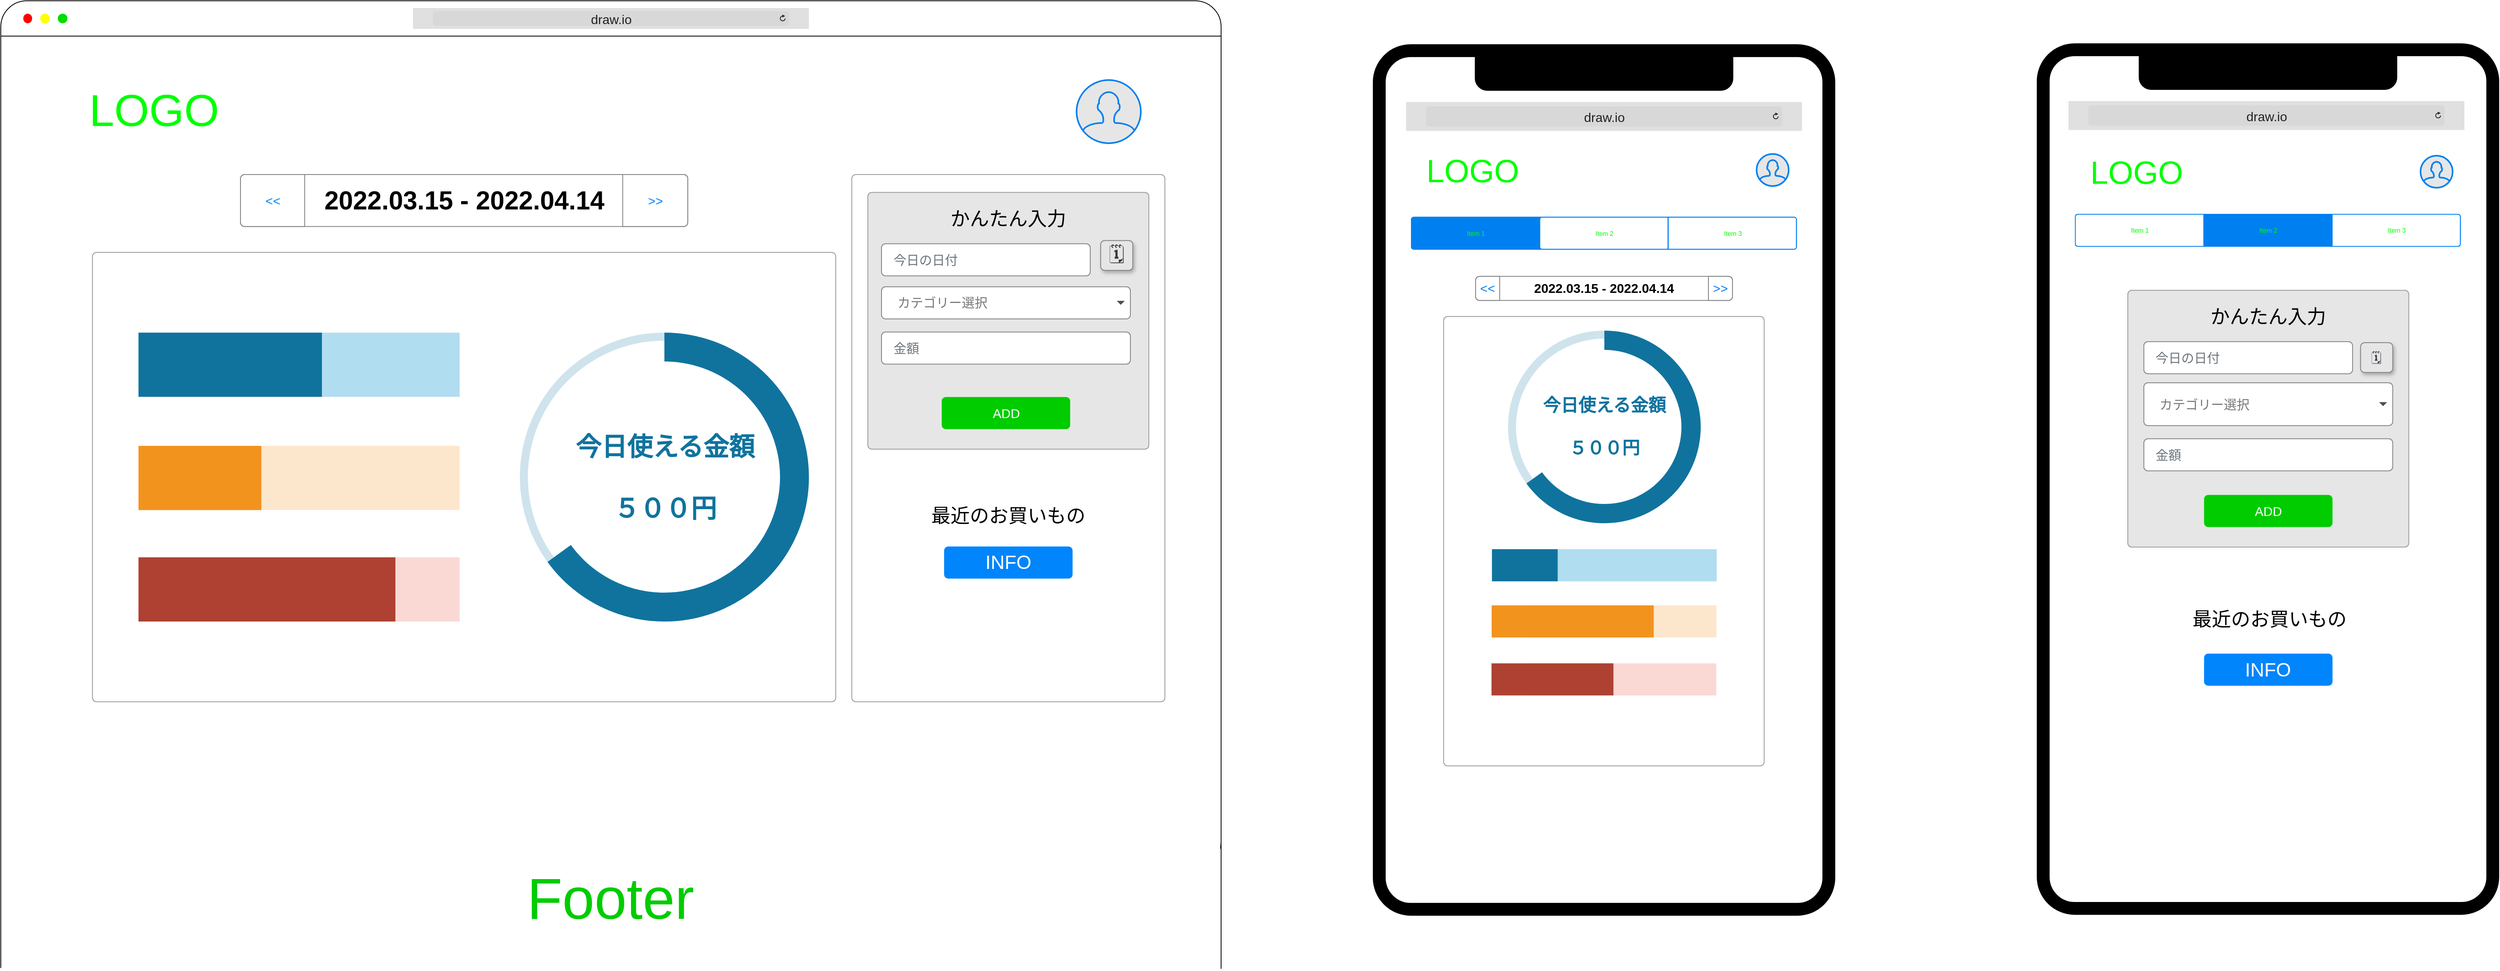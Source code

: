 <mxfile>
    <diagram id="RbM_i0EJbGHSK3NYgyE7" name="ページ1">
        <mxGraphModel dx="6961" dy="2693" grid="1" gridSize="10" guides="1" tooltips="1" connect="1" arrows="1" fold="1" page="1" pageScale="1" pageWidth="827" pageHeight="1169" math="0" shadow="0">
            <root>
                <mxCell id="0"/>
                <mxCell id="1" parent="0"/>
                <mxCell id="659" value="" style="rounded=1;whiteSpace=wrap;html=1;arcSize=7;fontColor=default;strokeWidth=16;" parent="1" vertex="1">
                    <mxGeometry x="164" y="211" width="560" height="1070" as="geometry"/>
                </mxCell>
                <mxCell id="2" value="80" style="rounded=1;whiteSpace=wrap;html=1;arcSize=3;fontColor=default;" parent="1" vertex="1">
                    <mxGeometry x="-2380" y="150" width="1520" height="1080" as="geometry"/>
                </mxCell>
                <mxCell id="3" value="" style="line;strokeWidth=1;html=1;strokeColor=#000000;rounded=1;" parent="1" vertex="1">
                    <mxGeometry x="-2380" y="189" width="1520" height="10" as="geometry"/>
                </mxCell>
                <mxCell id="4" value="" style="verticalLabelPosition=bottom;labelBackgroundColor=default;verticalAlign=top;shadow=0;dashed=0;strokeWidth=2;shape=mxgraph.ios7.misc.add;fillColor=#00DD00;strokeColor=none;sketch=0;fontColor=default;html=1;rounded=1;" parent="1" vertex="1">
                    <mxGeometry x="-2309" y="166" width="12" height="12" as="geometry"/>
                </mxCell>
                <mxCell id="5" value="" style="html=1;verticalLabelPosition=bottom;labelBackgroundColor=#ffffff;verticalAlign=top;shadow=0;dashed=0;strokeWidth=2;shape=mxgraph.ios7.misc.delete;fillColor=#ff0000;strokeColor=none;sketch=0;rounded=1;" parent="1" vertex="1">
                    <mxGeometry x="-2352" y="166" width="11" height="12" as="geometry"/>
                </mxCell>
                <mxCell id="6" value="" style="html=1;verticalLabelPosition=bottom;labelBackgroundColor=#ffffff;verticalAlign=top;shadow=0;dashed=0;strokeWidth=2;shape=mxgraph.ios7.misc.delete;fillColor=#FFFF00;strokeColor=none;sketch=0;rounded=1;" parent="1" vertex="1">
                    <mxGeometry x="-2331" y="166" width="12" height="12" as="geometry"/>
                </mxCell>
                <mxCell id="7" value="&lt;font style=&quot;font-size: 16px&quot;&gt;draw.io&lt;/font&gt;" style="html=1;strokeWidth=1;shadow=0;dashed=0;shape=mxgraph.ios7ui.url;fillColor=#e0e0e0;strokeColor=#c0c0c0;buttonText=;strokeColor2=#222222;fontColor=#222222;fontSize=8;spacingTop=2;align=center;rounded=1;" parent="1" vertex="1">
                    <mxGeometry x="-1866.56" y="159" width="493.13" height="26" as="geometry"/>
                </mxCell>
                <mxCell id="8" value="" style="rounded=1;whiteSpace=wrap;html=1;arcSize=7;fontColor=default;strokeWidth=16;" parent="1" vertex="1">
                    <mxGeometry x="-663" y="212.12" width="560" height="1070" as="geometry"/>
                </mxCell>
                <mxCell id="9" value="" style="rounded=1;whiteSpace=wrap;html=1;shadow=0;fontSize=27;fontColor=#FFFFFF;strokeColor=#000000;strokeWidth=2;fillColor=#000000;gradientColor=none;arcSize=27;" parent="1" vertex="1">
                    <mxGeometry x="-543" y="207.12" width="320" height="54" as="geometry"/>
                </mxCell>
                <mxCell id="10" value="&lt;font style=&quot;font-size: 16px&quot;&gt;draw.io&lt;/font&gt;" style="html=1;strokeWidth=1;shadow=0;dashed=0;shape=mxgraph.ios7ui.url;fillColor=#e0e0e0;strokeColor=#c0c0c0;buttonText=;strokeColor2=#222222;fontColor=#222222;fontSize=8;spacingTop=2;align=center;rounded=1;" parent="1" vertex="1">
                    <mxGeometry x="-629.56" y="276.12" width="493.13" height="36" as="geometry"/>
                </mxCell>
                <mxCell id="70" value="&lt;font style=&quot;font-size: 56px;&quot;&gt;LOGO&lt;/font&gt;" style="html=1;shadow=0;dashed=0;shape=mxgraph.bootstrap.rrect;rSize=5;strokeColor=#FFFFFF;strokeWidth=3;fillColor=none;fontColor=#00FF00;whiteSpace=wrap;align=center;verticalAlign=middle;spacingLeft=0;fontStyle=0;fontSize=56;spacing=5;rounded=1;" parent="1" vertex="1">
                    <mxGeometry x="-2309" y="245" width="240" height="82.5" as="geometry"/>
                </mxCell>
                <mxCell id="105" value="" style="html=1;verticalLabelPosition=bottom;align=center;labelBackgroundColor=#ffffff;verticalAlign=top;strokeWidth=2;strokeColor=#0080F0;shadow=0;dashed=0;shape=mxgraph.ios7.icons.user;fontColor=#00FF00;fillColor=#E6E6E6;" parent="1" vertex="1">
                    <mxGeometry x="-1040.01" y="248.75" width="80" height="78.75" as="geometry"/>
                </mxCell>
                <mxCell id="137" value="" style="html=1;shadow=0;dashed=0;shape=mxgraph.bootstrap.rrect;rSize=5;fillColor=#ffffff;strokeColor=#999999;" parent="1" vertex="1">
                    <mxGeometry x="-582.81" y="543.37" width="399.25" height="560" as="geometry"/>
                </mxCell>
                <mxCell id="143" value="" style="html=1;verticalLabelPosition=bottom;align=center;labelBackgroundColor=#ffffff;verticalAlign=top;strokeWidth=2;strokeColor=#0080F0;shadow=0;dashed=0;shape=mxgraph.ios7.icons.user;fontColor=#00FF00;fillColor=#E6E6E6;" parent="1" vertex="1">
                    <mxGeometry x="-193" y="340.87" width="40" height="40" as="geometry"/>
                </mxCell>
                <mxCell id="144" value="&lt;font style=&quot;font-size: 40px&quot;&gt;LOGO&lt;/font&gt;" style="html=1;shadow=0;dashed=0;shape=mxgraph.bootstrap.rrect;rSize=5;strokeColor=#FFFFFF;strokeWidth=3;fillColor=none;fontColor=#00FF00;whiteSpace=wrap;align=center;verticalAlign=middle;spacingLeft=0;fontStyle=0;fontSize=16;spacing=5;rounded=1;" parent="1" vertex="1">
                    <mxGeometry x="-631.5" y="318.37" width="168.5" height="85" as="geometry"/>
                </mxCell>
                <mxCell id="145" value="" style="html=1;shadow=0;dashed=0;shape=mxgraph.bootstrap.rrect;rSize=5;fillColor=#ffffff;strokeColor=#999999;" parent="1" vertex="1">
                    <mxGeometry x="-1320" y="366.5" width="390" height="657" as="geometry"/>
                </mxCell>
                <mxCell id="170" value="&lt;span style=&quot;color: rgb(0, 0, 0); font-weight: 700; font-size: 16px;&quot;&gt;2022.03.15 - 2022.04.14&lt;/span&gt;" style="html=1;shadow=0;dashed=0;shape=mxgraph.bootstrap.rrect;rSize=5;strokeColor=#808080;html=1;whiteSpace=wrap;fillColor=#ffffff;fontColor=#0085FC;labelBackgroundColor=none;fontSize=16;" parent="1" vertex="1">
                    <mxGeometry x="-543" y="493.37" width="320" height="30" as="geometry"/>
                </mxCell>
                <mxCell id="171" value="&amp;lt;&amp;lt;" style="strokeColor=inherit;fillColor=inherit;gradientColor=inherit;fontColor=inherit;html=1;shadow=0;dashed=0;shape=mxgraph.bootstrap.leftButton;rSize=5;perimeter=none;whiteSpace=wrap;resizeHeight=1;fontSize=16;labelBackgroundColor=none;" parent="170" vertex="1">
                    <mxGeometry width="30" height="30" relative="1" as="geometry"/>
                </mxCell>
                <mxCell id="175" value="&amp;gt;&amp;gt;" style="strokeColor=inherit;fillColor=inherit;gradientColor=inherit;fontColor=inherit;html=1;shadow=0;dashed=0;shape=mxgraph.bootstrap.rightButton;rSize=5;perimeter=none;whiteSpace=wrap;resizeHeight=1;fontSize=16;labelBackgroundColor=none;" parent="170" vertex="1">
                    <mxGeometry x="1" width="30" height="30" relative="1" as="geometry">
                        <mxPoint x="-30" as="offset"/>
                    </mxGeometry>
                </mxCell>
                <mxCell id="176" value="" style="verticalLabelPosition=bottom;verticalAlign=top;html=1;shape=mxgraph.basic.donut;dx=10;strokeColor=none;fillColor=#10739E;fontSize=10;align=center;fillOpacity=20;shadow=0;labelBackgroundColor=none;fontColor=#000000;" parent="1" vertex="1">
                    <mxGeometry x="-502.62" y="561.02" width="240" height="240" as="geometry"/>
                </mxCell>
                <mxCell id="177" value="今日使える金額&lt;br&gt;&lt;br&gt;５００円" style="verticalLabelPosition=middle;verticalAlign=middle;html=1;shape=mxgraph.basic.partConcEllipse;startAngle=0;endAngle=0.65;arcWidth=0.2;strokeColor=none;fillColor=#10739E;fontSize=22;fontColor=#10739E;align=center;fontStyle=1;shadow=0;labelBackgroundColor=none;" parent="176" vertex="1">
                    <mxGeometry width="240" height="240.0" as="geometry"/>
                </mxCell>
                <mxCell id="179" value="" style="whiteSpace=wrap;html=1;fixedSize=1;size=10;fillColor=#B1DDF0;strokeColor=none;shadow=0;labelBackgroundColor=none;fontSize=16;fontColor=#000000;" parent="1" vertex="1">
                    <mxGeometry x="-522.62" y="833.37" width="280" height="40" as="geometry"/>
                </mxCell>
                <mxCell id="180" value="" style="whiteSpace=wrap;html=1;fixedSize=1;size=10;fillColor=#10739E;strokeColor=none;shadow=0;labelBackgroundColor=none;fontSize=16;fontColor=#000000;" parent="1" vertex="1">
                    <mxGeometry x="-522.62" y="833.37" width="81.88" height="40" as="geometry"/>
                </mxCell>
                <mxCell id="182" value="" style="whiteSpace=wrap;html=1;fixedSize=1;size=10;fillColor=#FCE7CD;strokeColor=none;shadow=0;labelBackgroundColor=none;fontSize=16;fontColor=#000000;" parent="1" vertex="1">
                    <mxGeometry x="-474.12" y="903.37" width="231.12" height="40" as="geometry"/>
                </mxCell>
                <mxCell id="183" value="" style="whiteSpace=wrap;html=1;fixedSize=1;size=10;fillColor=#F2931E;strokeColor=none;shadow=0;labelBackgroundColor=none;fontSize=16;fontColor=#000000;" parent="1" vertex="1">
                    <mxGeometry x="-523" y="903.37" width="201.88" height="40" as="geometry"/>
                </mxCell>
                <mxCell id="185" value="" style="whiteSpace=wrap;html=1;fixedSize=1;size=10;fillColor=#FAD9D5;strokeColor=none;shadow=0;labelBackgroundColor=none;fontSize=16;fontColor=#000000;" parent="1" vertex="1">
                    <mxGeometry x="-474.31" y="975.62" width="231.12" height="40" as="geometry"/>
                </mxCell>
                <mxCell id="186" value="" style="whiteSpace=wrap;html=1;fixedSize=1;size=10;fillColor=#AE4132;strokeColor=none;shadow=0;labelBackgroundColor=none;fontSize=16;fontColor=#000000;" parent="1" vertex="1">
                    <mxGeometry x="-523.19" y="975.62" width="151.88" height="40" as="geometry"/>
                </mxCell>
                <mxCell id="190" value="" style="html=1;shadow=0;dashed=0;shape=mxgraph.bootstrap.rrect;rSize=5;fillColor=#E6E6E6;strokeColor=#999999;labelBackgroundColor=none;fontSize=16;fontColor=#000000;" parent="1" vertex="1">
                    <mxGeometry x="-1300" y="388.75" width="350" height="320" as="geometry"/>
                </mxCell>
                <mxCell id="191" value="かんたん入力" style="fillColor=none;strokeColor=none;align=center;spacing=20;fontSize=24;shadow=0;labelBackgroundColor=none;fontColor=#000000;" parent="190" vertex="1">
                    <mxGeometry width="220" height="40" relative="1" as="geometry">
                        <mxPoint x="65" y="10" as="offset"/>
                    </mxGeometry>
                </mxCell>
                <mxCell id="678" value="最近のお買いもの" style="fillColor=none;strokeColor=none;align=center;spacing=20;fontSize=24;shadow=0;labelBackgroundColor=none;fontColor=#000000;" parent="190" vertex="1">
                    <mxGeometry width="220" height="40" relative="1" as="geometry">
                        <mxPoint x="1636" y="509" as="offset"/>
                    </mxGeometry>
                </mxCell>
                <mxCell id="194" value="今日の日付" style="html=1;shadow=0;dashed=0;shape=mxgraph.bootstrap.rrect;rSize=5;fillColor=default;strokeColor=#808080;align=left;spacing=15;fontSize=16;fontColor=#6C767D;labelBackgroundColor=none;" parent="190" vertex="1">
                    <mxGeometry width="260" height="40" relative="1" as="geometry">
                        <mxPoint x="17" y="64" as="offset"/>
                    </mxGeometry>
                </mxCell>
                <mxCell id="196" value="ADD" style="html=1;shadow=0;dashed=0;shape=mxgraph.bootstrap.rrect;rSize=5;fillColor=#00CC00;strokeColor=none;align=center;fontSize=16;fontColor=#FFFFFF;labelBackgroundColor=none;" parent="190" vertex="1">
                    <mxGeometry width="160" height="40" relative="1" as="geometry">
                        <mxPoint x="92" y="255" as="offset"/>
                    </mxGeometry>
                </mxCell>
                <mxCell id="201" value="カテゴリー選択" style="html=1;shadow=0;dashed=0;shape=mxgraph.bootstrap.rrect;rSize=5;strokeColor=#808080;strokeWidth=1;fillColor=#ffffff;fontColor=#777777;whiteSpace=wrap;align=left;verticalAlign=middle;fontStyle=0;fontSize=16;spacing=20;labelBackgroundColor=none;" parent="190" vertex="1">
                    <mxGeometry x="17" y="117.65" width="310" height="40" as="geometry"/>
                </mxCell>
                <mxCell id="202" value="" style="shape=triangle;direction=south;fillColor=#495057;strokeColor=none;perimeter=none;shadow=0;labelBackgroundColor=none;fontSize=16;fontColor=#000000;" parent="201" vertex="1">
                    <mxGeometry x="1" y="0.5" width="10" height="5" relative="1" as="geometry">
                        <mxPoint x="-17" y="-2.5" as="offset"/>
                    </mxGeometry>
                </mxCell>
                <mxCell id="203" value="🗓" style="html=1;shadow=1;dashed=0;shape=mxgraph.bootstrap.rrect;rSize=5;strokeColor=#808080;strokeWidth=1;fillColor=#E6E6E6;fontColor=#343A40;whiteSpace=wrap;align=center;verticalAlign=middle;spacingLeft=0;fontStyle=0;fontSize=24;spacing=5;labelBackgroundColor=none;" parent="190" vertex="1">
                    <mxGeometry x="290" y="59.997" width="40" height="37.101" as="geometry"/>
                </mxCell>
                <mxCell id="205" value="最近のお買いもの" style="fillColor=none;strokeColor=none;align=center;spacing=20;fontSize=24;shadow=0;labelBackgroundColor=none;fontColor=#000000;" parent="190" vertex="1">
                    <mxGeometry width="220" height="40" relative="1" as="geometry">
                        <mxPoint x="65" y="380" as="offset"/>
                    </mxGeometry>
                </mxCell>
                <mxCell id="257" value="金額" style="html=1;shadow=0;dashed=0;shape=mxgraph.bootstrap.rrect;rSize=5;fillColor=default;strokeColor=#808080;align=left;spacing=15;fontSize=16;fontColor=#6C767D;labelBackgroundColor=none;" parent="190" vertex="1">
                    <mxGeometry width="310" height="40" relative="1" as="geometry">
                        <mxPoint x="17" y="174" as="offset"/>
                    </mxGeometry>
                </mxCell>
                <mxCell id="229" value="&lt;span style=&quot;color: rgb(0, 0, 0); font-weight: 700; font-size: 32px;&quot;&gt;2022.03.15 - 2022.04.14&lt;/span&gt;" style="html=1;shadow=0;dashed=0;shape=mxgraph.bootstrap.rrect;rSize=5;strokeColor=#808080;html=1;whiteSpace=wrap;fillColor=#ffffff;fontColor=#0085FC;labelBackgroundColor=none;fontSize=32;" parent="1" vertex="1">
                    <mxGeometry x="-2081.45" y="366.5" width="557.1" height="64.75" as="geometry"/>
                </mxCell>
                <mxCell id="230" value="&amp;lt;&amp;lt;" style="strokeColor=inherit;fillColor=inherit;gradientColor=inherit;fontColor=inherit;html=1;shadow=0;dashed=0;shape=mxgraph.bootstrap.leftButton;rSize=5;perimeter=none;whiteSpace=wrap;resizeHeight=1;fontSize=16;labelBackgroundColor=none;" parent="229" vertex="1">
                    <mxGeometry width="80" height="64.75" relative="1" as="geometry"/>
                </mxCell>
                <mxCell id="231" value="&amp;gt;&amp;gt;" style="strokeColor=inherit;fillColor=inherit;gradientColor=inherit;fontColor=inherit;html=1;shadow=0;dashed=0;shape=mxgraph.bootstrap.rightButton;rSize=5;perimeter=none;whiteSpace=wrap;resizeHeight=1;fontSize=16;labelBackgroundColor=none;" parent="229" vertex="1">
                    <mxGeometry x="1" width="81" height="64.75" relative="1" as="geometry">
                        <mxPoint x="-81" as="offset"/>
                    </mxGeometry>
                </mxCell>
                <mxCell id="232" value="" style="html=1;shadow=0;dashed=0;shape=mxgraph.bootstrap.rrect;rSize=5;fillColor=#ffffff;strokeColor=#999999;" parent="1" vertex="1">
                    <mxGeometry x="-2265.8" y="463.5" width="925.8" height="560" as="geometry"/>
                </mxCell>
                <mxCell id="233" value="" style="verticalLabelPosition=bottom;verticalAlign=top;html=1;shape=mxgraph.basic.donut;dx=10;strokeColor=none;fillColor=#10739E;fontSize=10;align=center;fillOpacity=20;shadow=0;labelBackgroundColor=none;fontColor=#000000;" parent="1" vertex="1">
                    <mxGeometry x="-1733.42" y="563.5" width="360" height="360" as="geometry"/>
                </mxCell>
                <mxCell id="234" value="&lt;font style=&quot;font-size: 32px&quot;&gt;今日使える金額&lt;br&gt;&lt;br&gt;５００円&lt;/font&gt;" style="verticalLabelPosition=middle;verticalAlign=middle;html=1;shape=mxgraph.basic.partConcEllipse;startAngle=0;endAngle=0.65;arcWidth=0.2;strokeColor=none;fillColor=#10739E;fontSize=22;fontColor=#10739E;align=center;fontStyle=1;shadow=0;labelBackgroundColor=none;" parent="233" vertex="1">
                    <mxGeometry width="360" height="360" as="geometry"/>
                </mxCell>
                <mxCell id="236" value="" style="whiteSpace=wrap;html=1;fixedSize=1;size=10;fillColor=#B1DDF0;strokeColor=none;shadow=0;labelBackgroundColor=none;fontSize=16;fontColor=#000000;" parent="1" vertex="1">
                    <mxGeometry x="-2208.49" y="563.5" width="400" height="80" as="geometry"/>
                </mxCell>
                <mxCell id="237" value="" style="whiteSpace=wrap;html=1;fixedSize=1;size=10;fillColor=#FCE7CD;strokeColor=none;shadow=0;labelBackgroundColor=none;fontSize=16;fontColor=#000000;" parent="1" vertex="1">
                    <mxGeometry x="-2208.49" y="704.62" width="400" height="80" as="geometry"/>
                </mxCell>
                <mxCell id="238" value="" style="whiteSpace=wrap;html=1;fixedSize=1;size=10;fillColor=#F2931E;strokeColor=none;shadow=0;labelBackgroundColor=none;fontSize=16;fontColor=#000000;" parent="1" vertex="1">
                    <mxGeometry x="-2208.49" y="704.62" width="153" height="80" as="geometry"/>
                </mxCell>
                <mxCell id="239" value="" style="whiteSpace=wrap;html=1;fixedSize=1;size=10;fillColor=#FAD9D5;strokeColor=none;shadow=0;labelBackgroundColor=none;fontSize=16;fontColor=#000000;" parent="1" vertex="1">
                    <mxGeometry x="-2208.49" y="843.5" width="400" height="80" as="geometry"/>
                </mxCell>
                <mxCell id="240" value="" style="whiteSpace=wrap;html=1;fixedSize=1;size=10;fillColor=#AE4132;strokeColor=none;shadow=0;labelBackgroundColor=none;fontSize=16;fontColor=#000000;" parent="1" vertex="1">
                    <mxGeometry x="-2208.49" y="843.5" width="320" height="80" as="geometry"/>
                </mxCell>
                <mxCell id="235" value="" style="whiteSpace=wrap;html=1;fixedSize=1;size=10;fillColor=#10739E;strokeColor=none;shadow=0;labelBackgroundColor=none;fontSize=16;fontColor=#000000;" parent="1" vertex="1">
                    <mxGeometry x="-2208.49" y="563.5" width="228.49" height="80" as="geometry"/>
                </mxCell>
                <mxCell id="258" value="Footer" style="rounded=0;whiteSpace=wrap;html=1;shadow=0;fontSize=72;fontColor=#00CC00;strokeWidth=2;fillColor=#FFFFFF;strokeColor=none;" parent="1" vertex="1">
                    <mxGeometry x="-2380" y="1182.25" width="1519" height="173" as="geometry"/>
                </mxCell>
                <mxCell id="260" value="" style="endArrow=none;html=1;fontSize=16;fontColor=#000000;entryX=1;entryY=0.959;entryDx=0;entryDy=0;entryPerimeter=0;" parent="1" target="2" edge="1">
                    <mxGeometry width="50" height="50" relative="1" as="geometry">
                        <mxPoint x="-860" y="1356.25" as="sourcePoint"/>
                        <mxPoint x="-860" y="1203.25" as="targetPoint"/>
                    </mxGeometry>
                </mxCell>
                <mxCell id="261" value="" style="endArrow=none;html=1;fontSize=16;fontColor=#000000;entryX=0;entryY=0.951;entryDx=0;entryDy=0;entryPerimeter=0;" parent="1" target="2" edge="1">
                    <mxGeometry width="50" height="50" relative="1" as="geometry">
                        <mxPoint x="-2380" y="1355.25" as="sourcePoint"/>
                        <mxPoint x="-2380.0" y="1195.72" as="targetPoint"/>
                    </mxGeometry>
                </mxCell>
                <mxCell id="656" value="&lt;font style=&quot;font-size: 24px&quot;&gt;INFO&lt;/font&gt;" style="html=1;shadow=0;dashed=0;shape=mxgraph.bootstrap.rrect;rSize=5;strokeColor=none;strokeWidth=1;fillColor=#0085FC;fontColor=#FFFFFF;whiteSpace=wrap;align=center;verticalAlign=middle;spacingLeft=0;fontStyle=0;fontSize=16;spacing=5;labelBackgroundColor=none;" parent="1" vertex="1">
                    <mxGeometry x="-1205" y="830" width="160" height="40" as="geometry"/>
                </mxCell>
                <mxCell id="660" value="" style="rounded=1;whiteSpace=wrap;html=1;shadow=0;fontSize=27;fontColor=#FFFFFF;strokeColor=#000000;strokeWidth=2;fillColor=#000000;gradientColor=none;arcSize=27;" parent="1" vertex="1">
                    <mxGeometry x="284" y="206" width="320" height="54" as="geometry"/>
                </mxCell>
                <mxCell id="661" value="&lt;font style=&quot;font-size: 16px&quot;&gt;draw.io&lt;/font&gt;" style="html=1;strokeWidth=1;shadow=0;dashed=0;shape=mxgraph.ios7ui.url;fillColor=#e0e0e0;strokeColor=#c0c0c0;buttonText=;strokeColor2=#222222;fontColor=#222222;fontSize=8;spacingTop=2;align=center;rounded=1;" parent="1" vertex="1">
                    <mxGeometry x="195.5" y="275" width="493.13" height="36" as="geometry"/>
                </mxCell>
                <mxCell id="663" value="" style="html=1;shadow=0;dashed=0;shape=mxgraph.bootstrap.rrect;rSize=5;fillColor=#ffffff;strokeColor=none;" parent="1" vertex="1">
                    <mxGeometry x="244.38" y="486" width="400" height="400" as="geometry"/>
                </mxCell>
                <mxCell id="664" value="" style="html=1;shadow=0;dashed=0;shape=mxgraph.bootstrap.rrect;rSize=5;fillColor=#E6E6E6;strokeColor=#999999;labelBackgroundColor=none;fontSize=16;fontColor=#000000;" parent="1" vertex="1">
                    <mxGeometry x="269.38" y="510.75" width="350" height="320" as="geometry"/>
                </mxCell>
                <mxCell id="665" value="かんたん入力" style="fillColor=none;strokeColor=none;align=center;spacing=20;fontSize=24;shadow=0;labelBackgroundColor=none;fontColor=#000000;" parent="664" vertex="1">
                    <mxGeometry width="220" height="40" relative="1" as="geometry">
                        <mxPoint x="65" y="10" as="offset"/>
                    </mxGeometry>
                </mxCell>
                <mxCell id="666" value="今日の日付" style="html=1;shadow=0;dashed=0;shape=mxgraph.bootstrap.rrect;rSize=5;fillColor=default;strokeColor=#808080;align=left;spacing=15;fontSize=16;fontColor=#6C767D;labelBackgroundColor=none;" parent="664" vertex="1">
                    <mxGeometry width="260" height="40" relative="1" as="geometry">
                        <mxPoint x="20" y="64" as="offset"/>
                    </mxGeometry>
                </mxCell>
                <mxCell id="667" value="ADD" style="html=1;shadow=0;dashed=0;shape=mxgraph.bootstrap.rrect;rSize=5;fillColor=#00CC00;strokeColor=none;align=center;fontSize=16;fontColor=#FFFFFF;labelBackgroundColor=none;" parent="664" vertex="1">
                    <mxGeometry width="160" height="40" relative="1" as="geometry">
                        <mxPoint x="95" y="255" as="offset"/>
                    </mxGeometry>
                </mxCell>
                <mxCell id="668" value="カテゴリー選択" style="html=1;shadow=0;dashed=0;shape=mxgraph.bootstrap.rrect;rSize=5;strokeColor=#808080;strokeWidth=1;fillColor=#ffffff;fontColor=#777777;whiteSpace=wrap;align=left;verticalAlign=middle;fontStyle=0;fontSize=16;spacing=20;labelBackgroundColor=none;" parent="664" vertex="1">
                    <mxGeometry x="20" y="115.248" width="310" height="53.333" as="geometry"/>
                </mxCell>
                <mxCell id="669" value="" style="shape=triangle;direction=south;fillColor=#495057;strokeColor=none;perimeter=none;shadow=0;labelBackgroundColor=none;fontSize=16;fontColor=#000000;" parent="668" vertex="1">
                    <mxGeometry x="1" y="0.5" width="10" height="5" relative="1" as="geometry">
                        <mxPoint x="-17" y="-2.5" as="offset"/>
                    </mxGeometry>
                </mxCell>
                <mxCell id="670" value="🗓" style="html=1;shadow=1;dashed=0;shape=mxgraph.bootstrap.rrect;rSize=5;strokeColor=#808080;strokeWidth=1;fillColor=#E6E6E6;fontColor=#343A40;whiteSpace=wrap;align=center;verticalAlign=middle;spacingLeft=0;fontStyle=0;fontSize=16;spacing=5;labelBackgroundColor=none;" parent="664" vertex="1">
                    <mxGeometry x="290" y="65.25" width="40" height="37.101" as="geometry"/>
                </mxCell>
                <mxCell id="671" value="金額" style="html=1;shadow=0;dashed=0;shape=mxgraph.bootstrap.rrect;rSize=5;fillColor=default;strokeColor=#808080;align=left;spacing=15;fontSize=16;fontColor=#6C767D;labelBackgroundColor=none;" parent="664" vertex="1">
                    <mxGeometry width="310" height="40" relative="1" as="geometry">
                        <mxPoint x="20" y="185" as="offset"/>
                    </mxGeometry>
                </mxCell>
                <mxCell id="672" value="&lt;font style=&quot;font-size: 40px&quot;&gt;LOGO&lt;/font&gt;" style="html=1;shadow=0;dashed=0;shape=mxgraph.bootstrap.rrect;rSize=5;strokeColor=#FFFFFF;strokeWidth=3;fillColor=none;fontColor=#00FF00;whiteSpace=wrap;align=center;verticalAlign=middle;spacingLeft=0;fontStyle=0;fontSize=16;spacing=5;rounded=1;" parent="1" vertex="1">
                    <mxGeometry x="195.5" y="320.5" width="168.5" height="85" as="geometry"/>
                </mxCell>
                <mxCell id="673" value="" style="html=1;verticalLabelPosition=bottom;align=center;labelBackgroundColor=#ffffff;verticalAlign=top;strokeWidth=2;strokeColor=#0080F0;shadow=0;dashed=0;shape=mxgraph.ios7.icons.user;fontColor=#00FF00;fillColor=#E6E6E6;" parent="1" vertex="1">
                    <mxGeometry x="634" y="343" width="40" height="40" as="geometry"/>
                </mxCell>
                <mxCell id="674" value="" style="html=1;strokeWidth=1;shadow=0;dashed=0;shape=mxgraph.ios7ui.rrect;rSize=3;strokeColor=#0080F0;gradientColor=none;fontSize=56;fontColor=#00FF00;" parent="1" vertex="1">
                    <mxGeometry x="204" y="416" width="479.62" height="40" as="geometry"/>
                </mxCell>
                <mxCell id="675" value="Item 1" style="strokeColor=#0080F0;fillColor=none;gradientColor=none;html=1;strokeWidth=1;shadow=0;dashed=0;shape=mxgraph.ios7ui.leftButton;rSize=3;fontSize=8;fontColor=#00FF00;" parent="674" vertex="1">
                    <mxGeometry width="160" height="40" as="geometry"/>
                </mxCell>
                <mxCell id="676" value="Item 3" style="strokeColor=#0080F0;fillColor=none;html=1;strokeWidth=1;shadow=0;dashed=0;shape=mxgraph.ios7ui.rightButton;rSize=3;fontSize=8;fontColor=#00FF00;" parent="674" vertex="1">
                    <mxGeometry x="319.62" width="160" height="40" as="geometry"/>
                </mxCell>
                <mxCell id="701" value="Item 2" style="strokeColor=#0080F0;fillColor=#0080F0;gradientColor=none;html=1;strokeWidth=1;shadow=0;dashed=0;shape=mxgraph.ios7ui.leftButton;rSize=3;fontSize=8;fontColor=#00FF00;" parent="674" vertex="1">
                    <mxGeometry x="160" width="160" height="40" as="geometry"/>
                </mxCell>
                <mxCell id="677" value="&lt;font style=&quot;font-size: 24px&quot;&gt;INFO&lt;/font&gt;" style="html=1;shadow=0;dashed=0;shape=mxgraph.bootstrap.rrect;rSize=5;strokeColor=none;strokeWidth=1;fillColor=#0085FC;fontColor=#FFFFFF;whiteSpace=wrap;align=center;verticalAlign=middle;spacingLeft=0;fontStyle=0;fontSize=16;spacing=5;labelBackgroundColor=none;" parent="1" vertex="1">
                    <mxGeometry x="364.38" y="963.5" width="160" height="40" as="geometry"/>
                </mxCell>
                <mxCell id="702" value="" style="html=1;strokeWidth=1;shadow=0;dashed=0;shape=mxgraph.ios7ui.rrect;rSize=3;strokeColor=#0080F0;gradientColor=none;fontSize=56;fontColor=#00FF00;" parent="1" vertex="1">
                    <mxGeometry x="-622.99" y="419.62" width="479.62" height="40" as="geometry"/>
                </mxCell>
                <mxCell id="703" value="Item 1" style="strokeColor=#0080F0;fillColor=#0080F0;gradientColor=none;html=1;strokeWidth=1;shadow=0;dashed=0;shape=mxgraph.ios7ui.leftButton;rSize=3;fontSize=8;fontColor=#00FF00;" parent="702" vertex="1">
                    <mxGeometry width="160" height="40" as="geometry"/>
                </mxCell>
                <mxCell id="704" value="Item 3" style="strokeColor=#0080F0;fillColor=none;html=1;strokeWidth=1;shadow=0;dashed=0;shape=mxgraph.ios7ui.rightButton;rSize=3;fontSize=8;fontColor=#00FF00;" parent="702" vertex="1">
                    <mxGeometry x="319.62" width="160" height="40" as="geometry"/>
                </mxCell>
                <mxCell id="705" value="Item 2" style="strokeColor=#0080F0;fillColor=none;gradientColor=none;html=1;strokeWidth=1;shadow=0;dashed=0;shape=mxgraph.ios7ui.leftButton;rSize=3;fontSize=8;fontColor=#00FF00;" parent="702" vertex="1">
                    <mxGeometry x="160" width="160" height="40" as="geometry"/>
                </mxCell>
            </root>
        </mxGraphModel>
    </diagram>
</mxfile>